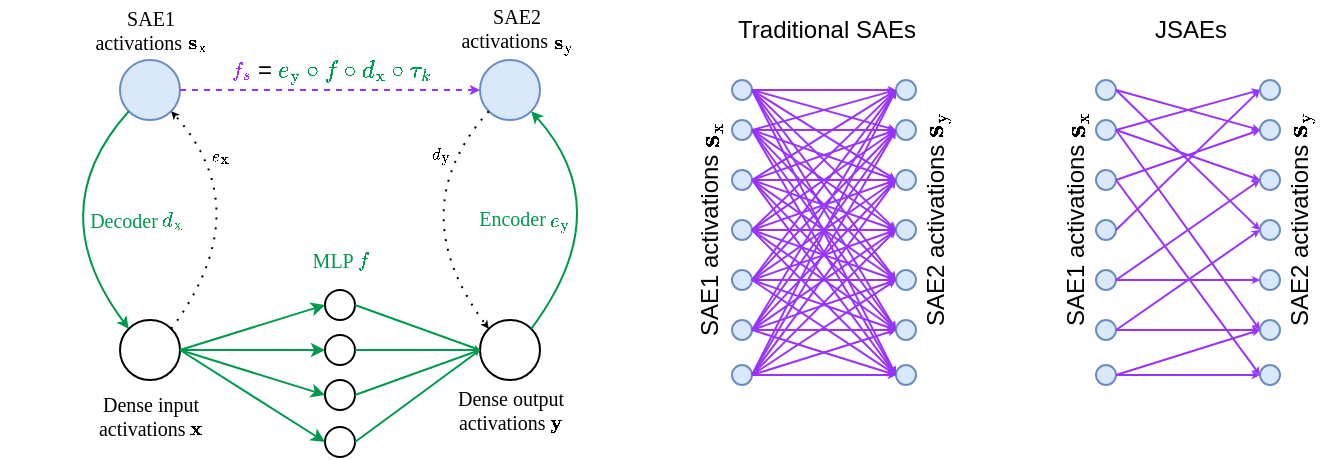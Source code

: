 <mxfile version="26.0.4">
  <diagram id="vV0eeO3IZSPcG0GL2mWM" name="Page-1">
    <mxGraphModel dx="797" dy="504" grid="1" gridSize="10" guides="1" tooltips="1" connect="1" arrows="1" fold="1" page="1" pageScale="1" pageWidth="675" pageHeight="250" math="1" shadow="0">
      <root>
        <mxCell id="0" />
        <mxCell id="1" parent="0" />
        <mxCell id="EXQAJ6jA9hOVuyaYQ5VJ-1" value="" style="ellipse;whiteSpace=wrap;html=1;aspect=fixed;perimeterSpacing=0;rotation=0;fontSize=10;labelPosition=center;verticalLabelPosition=top;align=center;verticalAlign=bottom;fontFamily=Times New Roman;fillColor=#dae8fc;strokeColor=#6c8ebf;" parent="1" vertex="1">
          <mxGeometry x="63" y="41" width="30" height="30" as="geometry" />
        </mxCell>
        <mxCell id="EXQAJ6jA9hOVuyaYQ5VJ-2" value="" style="ellipse;whiteSpace=wrap;html=1;aspect=fixed;rotation=0;labelPosition=left;verticalLabelPosition=middle;align=right;verticalAlign=top;fontSize=10;fontFamily=Times New Roman;fontColor=#000000;" parent="1" vertex="1">
          <mxGeometry x="63" y="171" width="30" height="30" as="geometry" />
        </mxCell>
        <mxCell id="EXQAJ6jA9hOVuyaYQ5VJ-8" value="" style="edgeStyle=none;orthogonalLoop=1;jettySize=auto;html=1;rounded=0;exitX=1;exitY=0;exitDx=0;exitDy=0;entryX=1;entryY=1;entryDx=0;entryDy=0;curved=1;endArrow=classic;endFill=1;startArrow=none;startFill=0;endSize=1;fontFamily=Times New Roman;dashed=1;dashPattern=1 4;fontSize=10;" parent="1" source="EXQAJ6jA9hOVuyaYQ5VJ-2" target="EXQAJ6jA9hOVuyaYQ5VJ-1" edge="1">
          <mxGeometry width="100" relative="1" as="geometry">
            <mxPoint x="235" y="64" as="sourcePoint" />
            <mxPoint x="335" y="64" as="targetPoint" />
            <Array as="points">
              <mxPoint x="133" y="116" />
            </Array>
          </mxGeometry>
        </mxCell>
        <mxCell id="EXQAJ6jA9hOVuyaYQ5VJ-9" value="" style="edgeStyle=none;orthogonalLoop=1;jettySize=auto;html=1;rounded=0;exitX=0;exitY=1;exitDx=0;exitDy=0;curved=1;endArrow=classic;endFill=1;startArrow=none;startFill=0;endSize=3;entryX=0;entryY=0;entryDx=0;entryDy=0;labelPosition=center;verticalLabelPosition=middle;align=center;verticalAlign=middle;fontFamily=Times New Roman;fontColor=#00994D;strokeColor=#00994D;fontSize=10;" parent="1" source="EXQAJ6jA9hOVuyaYQ5VJ-1" target="EXQAJ6jA9hOVuyaYQ5VJ-2" edge="1">
          <mxGeometry width="100" relative="1" as="geometry">
            <mxPoint x="235" y="118.5" as="sourcePoint" />
            <mxPoint x="235" y="72.5" as="targetPoint" />
            <Array as="points">
              <mxPoint x="23" y="116" />
            </Array>
          </mxGeometry>
        </mxCell>
        <mxCell id="EXQAJ6jA9hOVuyaYQ5VJ-13" value="" style="ellipse;whiteSpace=wrap;html=1;rotation=0;fontSize=10;labelPosition=center;verticalLabelPosition=top;align=center;verticalAlign=bottom;fontFamily=Times New Roman;" parent="1" vertex="1">
          <mxGeometry x="165.5" y="156" width="15" height="15" as="geometry" />
        </mxCell>
        <mxCell id="EXQAJ6jA9hOVuyaYQ5VJ-14" value="" style="ellipse;whiteSpace=wrap;html=1;rotation=0;fontFamily=Times New Roman;fontSize=10;" parent="1" vertex="1">
          <mxGeometry x="165.5" y="178.5" width="15" height="15" as="geometry" />
        </mxCell>
        <mxCell id="EXQAJ6jA9hOVuyaYQ5VJ-15" value="" style="ellipse;whiteSpace=wrap;html=1;rotation=0;fontFamily=Times New Roman;fontSize=10;" parent="1" vertex="1">
          <mxGeometry x="165.5" y="201" width="15" height="15" as="geometry" />
        </mxCell>
        <mxCell id="EXQAJ6jA9hOVuyaYQ5VJ-16" value="" style="ellipse;whiteSpace=wrap;html=1;rotation=0;fontFamily=Times New Roman;fontSize=10;" parent="1" vertex="1">
          <mxGeometry x="165.5" y="224.5" width="15" height="15" as="geometry" />
        </mxCell>
        <mxCell id="EXQAJ6jA9hOVuyaYQ5VJ-18" value="" style="endArrow=classic;html=1;rounded=0;entryX=0;entryY=0.5;entryDx=0;entryDy=0;exitX=1;exitY=0.5;exitDx=0;exitDy=0;startSize=5;endSize=4;fontFamily=Times New Roman;fontColor=#00994D;strokeColor=#00994D;fontSize=10;" parent="1" source="EXQAJ6jA9hOVuyaYQ5VJ-2" target="EXQAJ6jA9hOVuyaYQ5VJ-13" edge="1">
          <mxGeometry width="50" height="50" relative="1" as="geometry">
            <mxPoint x="215" y="114" as="sourcePoint" />
            <mxPoint x="265" y="64" as="targetPoint" />
          </mxGeometry>
        </mxCell>
        <mxCell id="EXQAJ6jA9hOVuyaYQ5VJ-19" value="" style="endArrow=classic;html=1;rounded=0;entryX=0;entryY=0.5;entryDx=0;entryDy=0;exitX=1;exitY=0.5;exitDx=0;exitDy=0;startSize=5;endSize=4;fontFamily=Times New Roman;fontColor=#00994D;strokeColor=#00994D;fontSize=10;" parent="1" source="EXQAJ6jA9hOVuyaYQ5VJ-2" target="EXQAJ6jA9hOVuyaYQ5VJ-14" edge="1">
          <mxGeometry width="50" height="50" relative="1" as="geometry">
            <mxPoint x="215" y="114" as="sourcePoint" />
            <mxPoint x="265" y="64" as="targetPoint" />
          </mxGeometry>
        </mxCell>
        <mxCell id="EXQAJ6jA9hOVuyaYQ5VJ-20" value="" style="endArrow=classic;html=1;rounded=0;exitX=1;exitY=0.5;exitDx=0;exitDy=0;startSize=5;endSize=4;fontFamily=Times New Roman;fontColor=#00994D;strokeColor=#00994D;fontSize=10;entryX=0;entryY=0.5;entryDx=0;entryDy=0;" parent="1" source="EXQAJ6jA9hOVuyaYQ5VJ-2" target="EXQAJ6jA9hOVuyaYQ5VJ-15" edge="1">
          <mxGeometry width="50" height="50" relative="1" as="geometry">
            <mxPoint x="255" y="99" as="sourcePoint" />
            <mxPoint x="285" y="104" as="targetPoint" />
          </mxGeometry>
        </mxCell>
        <mxCell id="EXQAJ6jA9hOVuyaYQ5VJ-21" value="" style="endArrow=classic;html=1;rounded=0;exitX=1;exitY=0.5;exitDx=0;exitDy=0;startSize=5;endSize=4;entryX=0;entryY=0.5;entryDx=0;entryDy=0;fontFamily=Times New Roman;fontColor=#00994D;strokeColor=#00994D;fontSize=10;" parent="1" source="EXQAJ6jA9hOVuyaYQ5VJ-2" target="EXQAJ6jA9hOVuyaYQ5VJ-16" edge="1">
          <mxGeometry width="50" height="50" relative="1" as="geometry">
            <mxPoint x="255" y="99" as="sourcePoint" />
            <mxPoint x="285" y="104" as="targetPoint" />
          </mxGeometry>
        </mxCell>
        <mxCell id="EXQAJ6jA9hOVuyaYQ5VJ-25" value="" style="ellipse;whiteSpace=wrap;html=1;aspect=fixed;perimeterSpacing=0;rotation=0;fontSize=10;labelPosition=center;verticalLabelPosition=top;align=center;verticalAlign=bottom;fontFamily=Times New Roman;fillColor=#dae8fc;strokeColor=#6c8ebf;" parent="1" vertex="1">
          <mxGeometry x="243" y="41" width="30" height="30" as="geometry" />
        </mxCell>
        <mxCell id="EXQAJ6jA9hOVuyaYQ5VJ-26" value="" style="ellipse;whiteSpace=wrap;html=1;aspect=fixed;rotation=0;labelPosition=right;verticalLabelPosition=middle;align=left;verticalAlign=top;fontSize=10;fontFamily=Times New Roman;fontColor=#000000;" parent="1" vertex="1">
          <mxGeometry x="243" y="171" width="30" height="30" as="geometry" />
        </mxCell>
        <mxCell id="EXQAJ6jA9hOVuyaYQ5VJ-27" value="" style="edgeStyle=none;orthogonalLoop=1;jettySize=auto;html=1;rounded=0;exitX=1;exitY=0;exitDx=0;exitDy=0;entryX=1;entryY=1;entryDx=0;entryDy=0;curved=1;endArrow=classic;endFill=1;startArrow=none;startFill=0;endSize=3;fontFamily=Times New Roman;fontColor=#00994D;strokeColor=#00994D;fontSize=10;" parent="1" source="EXQAJ6jA9hOVuyaYQ5VJ-26" target="EXQAJ6jA9hOVuyaYQ5VJ-25" edge="1">
          <mxGeometry width="100" relative="1" as="geometry">
            <mxPoint x="310" y="64" as="sourcePoint" />
            <mxPoint x="410" y="64" as="targetPoint" />
            <Array as="points">
              <mxPoint x="313" y="116" />
            </Array>
          </mxGeometry>
        </mxCell>
        <mxCell id="EXQAJ6jA9hOVuyaYQ5VJ-28" value="" style="edgeStyle=none;orthogonalLoop=1;jettySize=auto;html=1;rounded=0;exitX=0;exitY=1;exitDx=0;exitDy=0;curved=1;endArrow=classic;endFill=1;startArrow=none;startFill=0;endSize=1;entryX=0;entryY=0;entryDx=0;entryDy=0;fontFamily=Times New Roman;dashed=1;dashPattern=1 4;fontSize=10;" parent="1" source="EXQAJ6jA9hOVuyaYQ5VJ-25" target="EXQAJ6jA9hOVuyaYQ5VJ-26" edge="1">
          <mxGeometry width="100" relative="1" as="geometry">
            <mxPoint x="315" y="94" as="sourcePoint" />
            <mxPoint x="315" y="48" as="targetPoint" />
            <Array as="points">
              <mxPoint x="203" y="116" />
            </Array>
          </mxGeometry>
        </mxCell>
        <mxCell id="EXQAJ6jA9hOVuyaYQ5VJ-33" value="" style="endArrow=classic;html=1;rounded=0;entryX=0;entryY=0.5;entryDx=0;entryDy=0;exitX=1;exitY=0.5;exitDx=0;exitDy=0;startSize=5;endSize=0;fontFamily=Times New Roman;fontColor=#00994D;strokeColor=#00994D;fontSize=10;" parent="1" source="EXQAJ6jA9hOVuyaYQ5VJ-16" target="EXQAJ6jA9hOVuyaYQ5VJ-26" edge="1">
          <mxGeometry width="50" height="50" relative="1" as="geometry">
            <mxPoint x="260" y="104" as="sourcePoint" />
            <mxPoint x="290" y="89" as="targetPoint" />
          </mxGeometry>
        </mxCell>
        <mxCell id="EXQAJ6jA9hOVuyaYQ5VJ-34" value="" style="endArrow=classic;html=1;rounded=0;entryX=0;entryY=0.5;entryDx=0;entryDy=0;exitX=1;exitY=0.5;exitDx=0;exitDy=0;startSize=5;endSize=0;fontFamily=Times New Roman;fontColor=#00994D;strokeColor=#00994D;fontSize=10;" parent="1" source="EXQAJ6jA9hOVuyaYQ5VJ-15" target="EXQAJ6jA9hOVuyaYQ5VJ-26" edge="1">
          <mxGeometry width="50" height="50" relative="1" as="geometry">
            <mxPoint x="260" y="104" as="sourcePoint" />
            <mxPoint x="290" y="89" as="targetPoint" />
          </mxGeometry>
        </mxCell>
        <mxCell id="EXQAJ6jA9hOVuyaYQ5VJ-35" value="" style="endArrow=classic;html=1;rounded=0;entryX=0;entryY=0.5;entryDx=0;entryDy=0;exitX=1;exitY=0.5;exitDx=0;exitDy=0;startSize=5;endSize=0;fontFamily=Times New Roman;fontColor=#00994D;strokeColor=#00994D;fontSize=10;" parent="1" source="EXQAJ6jA9hOVuyaYQ5VJ-14" target="EXQAJ6jA9hOVuyaYQ5VJ-26" edge="1">
          <mxGeometry width="50" height="50" relative="1" as="geometry">
            <mxPoint x="260" y="104" as="sourcePoint" />
            <mxPoint x="290" y="89" as="targetPoint" />
          </mxGeometry>
        </mxCell>
        <mxCell id="EXQAJ6jA9hOVuyaYQ5VJ-36" value="" style="endArrow=classic;html=1;rounded=0;entryX=0;entryY=0.5;entryDx=0;entryDy=0;exitX=1;exitY=0.5;exitDx=0;exitDy=0;startSize=5;endSize=0;fontFamily=Times New Roman;fontColor=#00994D;strokeColor=#00994D;fontSize=10;" parent="1" source="EXQAJ6jA9hOVuyaYQ5VJ-13" target="EXQAJ6jA9hOVuyaYQ5VJ-26" edge="1">
          <mxGeometry width="50" height="50" relative="1" as="geometry">
            <mxPoint x="260" y="104" as="sourcePoint" />
            <mxPoint x="290" y="89" as="targetPoint" />
          </mxGeometry>
        </mxCell>
        <mxCell id="EXQAJ6jA9hOVuyaYQ5VJ-41" value="" style="endArrow=classic;html=1;rounded=0;entryX=0;entryY=0.5;entryDx=0;entryDy=0;exitX=1;exitY=0.5;exitDx=0;exitDy=0;endSize=2;dashed=1;strokeWidth=1;fontColor=#9933FF;strokeColor=#9933FF;fontFamily=Times New Roman;fontSize=10;" parent="1" source="EXQAJ6jA9hOVuyaYQ5VJ-1" target="EXQAJ6jA9hOVuyaYQ5VJ-25" edge="1">
          <mxGeometry width="50" height="50" relative="1" as="geometry">
            <mxPoint x="305" y="124" as="sourcePoint" />
            <mxPoint x="355" y="74" as="targetPoint" />
          </mxGeometry>
        </mxCell>
        <mxCell id="EXQAJ6jA9hOVuyaYQ5VJ-44" value="`f_s`" style="text;html=1;align=center;verticalAlign=middle;resizable=0;points=[];autosize=1;strokeColor=none;fillColor=none;fontFamily=Times New Roman;fontSize=10;fontColor=#9933FF;" parent="1" vertex="1">
          <mxGeometry x="103" y="31" width="40" height="30" as="geometry" />
        </mxCell>
        <mxCell id="EXQAJ6jA9hOVuyaYQ5VJ-52" value="MLP `f`" style="text;html=1;align=center;verticalAlign=middle;resizable=0;points=[];autosize=1;strokeColor=none;fillColor=none;fontSize=10;fontColor=#00994D;fontFamily=Times New Roman;" parent="1" vertex="1">
          <mxGeometry x="143" y="126" width="60" height="30" as="geometry" />
        </mxCell>
        <mxCell id="EXQAJ6jA9hOVuyaYQ5VJ-53" value="&lt;font&gt;SAE1&lt;/font&gt;&lt;div&gt;&lt;span style=&quot;background-color: transparent; color: light-dark(rgb(0, 0, 0), rgb(255, 255, 255));&quot;&gt;activations&amp;nbsp;&lt;/span&gt;&lt;span style=&quot;background-color: transparent; color: light-dark(rgb(0, 0, 0), rgb(255, 255, 255));&quot;&gt;`\mathbf{s}_\text{x}`&lt;/span&gt;&lt;/div&gt;" style="text;html=1;align=center;verticalAlign=middle;resizable=0;points=[];autosize=1;strokeColor=none;fillColor=none;fontSize=10;fontFamily=Times New Roman;spacing=0;horizontal=1;" parent="1" vertex="1">
          <mxGeometry x="3" y="11" width="150" height="30" as="geometry" />
        </mxCell>
        <mxCell id="EXQAJ6jA9hOVuyaYQ5VJ-54" value="&lt;font&gt;SAE2&lt;/font&gt;&lt;div&gt;&lt;span style=&quot;background-color: transparent; color: light-dark(rgb(0, 0, 0), rgb(255, 255, 255));&quot;&gt;activations&amp;nbsp;&lt;/span&gt;&lt;span style=&quot;background-color: transparent; color: light-dark(rgb(0, 0, 0), rgb(255, 255, 255));&quot;&gt;`\mathbf{s}_text{y}`&lt;/span&gt;&lt;/div&gt;" style="text;html=1;align=center;verticalAlign=middle;resizable=0;points=[];autosize=1;strokeColor=none;fillColor=none;fontSize=10;fontFamily=Times New Roman;spacing=0;" parent="1" vertex="1">
          <mxGeometry x="186" y="11" width="150" height="30" as="geometry" />
        </mxCell>
        <mxCell id="EXQAJ6jA9hOVuyaYQ5VJ-55" value="&lt;font&gt;Dense input&lt;/font&gt;&lt;div&gt;&lt;span style=&quot;background-color: transparent; color: light-dark(rgb(0, 0, 0), rgb(255, 255, 255));&quot;&gt;activations&amp;nbsp;&lt;/span&gt;&lt;span style=&quot;background-color: transparent; color: light-dark(rgb(0, 0, 0), rgb(255, 255, 255));&quot;&gt;`\mathbf{x}`&lt;/span&gt;&lt;/div&gt;" style="text;html=1;align=center;verticalAlign=middle;resizable=0;points=[];autosize=1;strokeColor=none;fillColor=none;fontSize=10;fontFamily=Times New Roman;rotation=0;spacing=0;spacingLeft=-1;" parent="1" vertex="1">
          <mxGeometry x="23" y="203.5" width="110" height="30" as="geometry" />
        </mxCell>
        <mxCell id="EXQAJ6jA9hOVuyaYQ5VJ-56" value="&lt;font&gt;Dense output&lt;/font&gt;&lt;div&gt;&lt;span style=&quot;background-color: transparent; color: light-dark(rgb(0, 0, 0), rgb(255, 255, 255));&quot;&gt;activations&amp;nbsp;&lt;/span&gt;&lt;span style=&quot;background-color: transparent; color: light-dark(rgb(0, 0, 0), rgb(255, 255, 255));&quot;&gt;`\mathbf{y}`&lt;/span&gt;&lt;/div&gt;" style="text;html=1;align=center;verticalAlign=middle;resizable=0;points=[];autosize=1;strokeColor=none;fillColor=none;fontSize=10;fontFamily=Times New Roman;spacing=0;" parent="1" vertex="1">
          <mxGeometry x="198" y="201" width="120" height="30" as="geometry" />
        </mxCell>
        <mxCell id="EXQAJ6jA9hOVuyaYQ5VJ-57" value="&lt;font&gt;Decoder `d_\text{x}`&lt;/font&gt;" style="text;html=1;align=center;verticalAlign=middle;resizable=0;points=[];autosize=1;strokeColor=none;fillColor=none;fontColor=#00994D;fontFamily=Times New Roman;fontSize=10;rotation=0;" parent="1" vertex="1">
          <mxGeometry x="16" y="106" width="110" height="30" as="geometry" />
        </mxCell>
        <mxCell id="EXQAJ6jA9hOVuyaYQ5VJ-58" value="&lt;font&gt;Encoder `e_\text{y}`&lt;/font&gt;" style="text;html=1;align=center;verticalAlign=middle;resizable=0;points=[];autosize=1;strokeColor=none;fillColor=none;fontColor=#00994D;fontFamily=Times New Roman;fontSize=10;rotation=0;" parent="1" vertex="1">
          <mxGeometry x="210" y="106" width="110" height="30" as="geometry" />
        </mxCell>
        <mxCell id="EXQAJ6jA9hOVuyaYQ5VJ-59" value="`e_\text{y}\circ f\circ d_\text{x}\circ\tau_k`" style="text;html=1;align=center;verticalAlign=middle;resizable=0;points=[];autosize=1;strokeColor=none;fillColor=none;fontColor=#00994D;fontSize=12;fontFamily=Times New Roman;rotation=0;" parent="1" vertex="1">
          <mxGeometry x="60" y="31" width="240" height="30" as="geometry" />
        </mxCell>
        <mxCell id="EXQAJ6jA9hOVuyaYQ5VJ-61" value="=" style="text;html=1;align=center;verticalAlign=middle;resizable=0;points=[];autosize=1;strokeColor=none;fillColor=none;fontSize=12;rotation=0;" parent="1" vertex="1">
          <mxGeometry x="120" y="31" width="30" height="30" as="geometry" />
        </mxCell>
        <mxCell id="EXQAJ6jA9hOVuyaYQ5VJ-69" value="" style="ellipse;whiteSpace=wrap;html=1;aspect=fixed;fillColor=#dae8fc;strokeColor=#6c8ebf;rotation=0;" parent="1" vertex="1">
          <mxGeometry x="369" y="51" width="10" height="10" as="geometry" />
        </mxCell>
        <mxCell id="EXQAJ6jA9hOVuyaYQ5VJ-70" value="" style="ellipse;whiteSpace=wrap;html=1;aspect=fixed;fillColor=#dae8fc;strokeColor=#6c8ebf;rotation=0;" parent="1" vertex="1">
          <mxGeometry x="369" y="71" width="10" height="10" as="geometry" />
        </mxCell>
        <mxCell id="EXQAJ6jA9hOVuyaYQ5VJ-71" value="" style="ellipse;whiteSpace=wrap;html=1;aspect=fixed;fillColor=#dae8fc;strokeColor=#6c8ebf;rotation=0;" parent="1" vertex="1">
          <mxGeometry x="369" y="96" width="10" height="10" as="geometry" />
        </mxCell>
        <mxCell id="EXQAJ6jA9hOVuyaYQ5VJ-72" value="" style="ellipse;whiteSpace=wrap;html=1;aspect=fixed;fillColor=#dae8fc;strokeColor=#6c8ebf;rotation=0;" parent="1" vertex="1">
          <mxGeometry x="369" y="121" width="10" height="10" as="geometry" />
        </mxCell>
        <mxCell id="EXQAJ6jA9hOVuyaYQ5VJ-74" value="" style="ellipse;whiteSpace=wrap;html=1;aspect=fixed;fillColor=#dae8fc;strokeColor=#6c8ebf;rotation=0;" parent="1" vertex="1">
          <mxGeometry x="369" y="146" width="10" height="10" as="geometry" />
        </mxCell>
        <mxCell id="EXQAJ6jA9hOVuyaYQ5VJ-76" value="" style="ellipse;whiteSpace=wrap;html=1;aspect=fixed;fillColor=#dae8fc;strokeColor=#6c8ebf;rotation=0;" parent="1" vertex="1">
          <mxGeometry x="369" y="171" width="10" height="10" as="geometry" />
        </mxCell>
        <mxCell id="EXQAJ6jA9hOVuyaYQ5VJ-77" value="" style="ellipse;whiteSpace=wrap;html=1;aspect=fixed;fillColor=#dae8fc;strokeColor=#6c8ebf;rotation=0;" parent="1" vertex="1">
          <mxGeometry x="369" y="193.5" width="10" height="10" as="geometry" />
        </mxCell>
        <mxCell id="EXQAJ6jA9hOVuyaYQ5VJ-79" value="`e_\text{x}`" style="text;html=1;align=center;verticalAlign=middle;resizable=0;points=[];autosize=1;strokeColor=none;fillColor=none;fontSize=7;" parent="1" vertex="1">
          <mxGeometry x="83" y="79" width="60" height="20" as="geometry" />
        </mxCell>
        <mxCell id="EXQAJ6jA9hOVuyaYQ5VJ-80" value="`d_\text{y}`" style="text;html=1;align=center;verticalAlign=middle;resizable=0;points=[];autosize=1;strokeColor=none;fillColor=none;fontSize=7;" parent="1" vertex="1">
          <mxGeometry x="193" y="79" width="60" height="20" as="geometry" />
        </mxCell>
        <mxCell id="EXQAJ6jA9hOVuyaYQ5VJ-82" value="" style="ellipse;whiteSpace=wrap;html=1;aspect=fixed;fillColor=#dae8fc;strokeColor=#6c8ebf;rotation=0;" parent="1" vertex="1">
          <mxGeometry x="451" y="51" width="10" height="10" as="geometry" />
        </mxCell>
        <mxCell id="EXQAJ6jA9hOVuyaYQ5VJ-83" value="" style="ellipse;whiteSpace=wrap;html=1;aspect=fixed;fillColor=#dae8fc;strokeColor=#6c8ebf;rotation=0;" parent="1" vertex="1">
          <mxGeometry x="451" y="71" width="10" height="10" as="geometry" />
        </mxCell>
        <mxCell id="EXQAJ6jA9hOVuyaYQ5VJ-84" value="" style="ellipse;whiteSpace=wrap;html=1;aspect=fixed;fillColor=#dae8fc;strokeColor=#6c8ebf;rotation=0;" parent="1" vertex="1">
          <mxGeometry x="451" y="96" width="10" height="10" as="geometry" />
        </mxCell>
        <mxCell id="EXQAJ6jA9hOVuyaYQ5VJ-85" value="" style="ellipse;whiteSpace=wrap;html=1;aspect=fixed;fillColor=#dae8fc;strokeColor=#6c8ebf;rotation=0;" parent="1" vertex="1">
          <mxGeometry x="451" y="121" width="10" height="10" as="geometry" />
        </mxCell>
        <mxCell id="EXQAJ6jA9hOVuyaYQ5VJ-86" value="" style="ellipse;whiteSpace=wrap;html=1;aspect=fixed;fillColor=#dae8fc;strokeColor=#6c8ebf;rotation=0;" parent="1" vertex="1">
          <mxGeometry x="451" y="146" width="10" height="10" as="geometry" />
        </mxCell>
        <mxCell id="EXQAJ6jA9hOVuyaYQ5VJ-87" value="" style="ellipse;whiteSpace=wrap;html=1;aspect=fixed;fillColor=#dae8fc;strokeColor=#6c8ebf;rotation=0;" parent="1" vertex="1">
          <mxGeometry x="451" y="171" width="10" height="10" as="geometry" />
        </mxCell>
        <mxCell id="EXQAJ6jA9hOVuyaYQ5VJ-88" value="" style="ellipse;whiteSpace=wrap;html=1;aspect=fixed;fillColor=#dae8fc;strokeColor=#6c8ebf;rotation=0;" parent="1" vertex="1">
          <mxGeometry x="451" y="193.5" width="10" height="10" as="geometry" />
        </mxCell>
        <mxCell id="EXQAJ6jA9hOVuyaYQ5VJ-89" value="" style="endArrow=classic;html=1;rounded=0;entryX=0;entryY=0.5;entryDx=0;entryDy=0;exitX=1;exitY=0.5;exitDx=0;exitDy=0;strokeColor=#9933FF;endSize=1;" parent="1" source="EXQAJ6jA9hOVuyaYQ5VJ-69" target="EXQAJ6jA9hOVuyaYQ5VJ-82" edge="1">
          <mxGeometry width="50" height="50" relative="1" as="geometry">
            <mxPoint x="381" y="54" as="sourcePoint" />
            <mxPoint x="361" y="66" as="targetPoint" />
          </mxGeometry>
        </mxCell>
        <mxCell id="EXQAJ6jA9hOVuyaYQ5VJ-90" value="" style="endArrow=classic;html=1;rounded=0;entryX=0;entryY=0.5;entryDx=0;entryDy=0;exitX=1;exitY=0.5;exitDx=0;exitDy=0;strokeColor=#9933FF;endSize=1;" parent="1" source="EXQAJ6jA9hOVuyaYQ5VJ-69" target="EXQAJ6jA9hOVuyaYQ5VJ-83" edge="1">
          <mxGeometry width="50" height="50" relative="1" as="geometry">
            <mxPoint x="381" y="54" as="sourcePoint" />
            <mxPoint x="361" y="66" as="targetPoint" />
          </mxGeometry>
        </mxCell>
        <mxCell id="EXQAJ6jA9hOVuyaYQ5VJ-91" value="" style="endArrow=classic;html=1;rounded=0;entryX=0;entryY=0.5;entryDx=0;entryDy=0;exitX=1;exitY=0.5;exitDx=0;exitDy=0;strokeColor=#9933FF;endSize=1;" parent="1" source="EXQAJ6jA9hOVuyaYQ5VJ-69" target="EXQAJ6jA9hOVuyaYQ5VJ-84" edge="1">
          <mxGeometry width="50" height="50" relative="1" as="geometry">
            <mxPoint x="381" y="54" as="sourcePoint" />
            <mxPoint x="361" y="66" as="targetPoint" />
          </mxGeometry>
        </mxCell>
        <mxCell id="EXQAJ6jA9hOVuyaYQ5VJ-92" value="" style="endArrow=classic;html=1;rounded=0;entryX=0;entryY=0.5;entryDx=0;entryDy=0;exitX=1;exitY=0.5;exitDx=0;exitDy=0;strokeColor=#9933FF;endSize=1;" parent="1" source="EXQAJ6jA9hOVuyaYQ5VJ-69" target="EXQAJ6jA9hOVuyaYQ5VJ-85" edge="1">
          <mxGeometry width="50" height="50" relative="1" as="geometry">
            <mxPoint x="381" y="54" as="sourcePoint" />
            <mxPoint x="361" y="66" as="targetPoint" />
          </mxGeometry>
        </mxCell>
        <mxCell id="EXQAJ6jA9hOVuyaYQ5VJ-93" value="" style="endArrow=classic;html=1;rounded=0;entryX=0;entryY=0.5;entryDx=0;entryDy=0;exitX=1;exitY=0.5;exitDx=0;exitDy=0;strokeColor=#9933FF;endSize=1;" parent="1" source="EXQAJ6jA9hOVuyaYQ5VJ-69" target="EXQAJ6jA9hOVuyaYQ5VJ-86" edge="1">
          <mxGeometry width="50" height="50" relative="1" as="geometry">
            <mxPoint x="381" y="54" as="sourcePoint" />
            <mxPoint x="361" y="66" as="targetPoint" />
          </mxGeometry>
        </mxCell>
        <mxCell id="EXQAJ6jA9hOVuyaYQ5VJ-94" value="" style="endArrow=classic;html=1;rounded=0;entryX=0;entryY=0.5;entryDx=0;entryDy=0;exitX=1;exitY=0.5;exitDx=0;exitDy=0;strokeColor=#9933FF;endSize=1;" parent="1" source="EXQAJ6jA9hOVuyaYQ5VJ-69" target="EXQAJ6jA9hOVuyaYQ5VJ-87" edge="1">
          <mxGeometry width="50" height="50" relative="1" as="geometry">
            <mxPoint x="381" y="54" as="sourcePoint" />
            <mxPoint x="361" y="66" as="targetPoint" />
          </mxGeometry>
        </mxCell>
        <mxCell id="EXQAJ6jA9hOVuyaYQ5VJ-95" value="" style="endArrow=classic;html=1;rounded=0;entryX=0;entryY=0.5;entryDx=0;entryDy=0;exitX=1;exitY=0.5;exitDx=0;exitDy=0;strokeColor=#9933FF;endSize=1;" parent="1" source="EXQAJ6jA9hOVuyaYQ5VJ-69" target="EXQAJ6jA9hOVuyaYQ5VJ-88" edge="1">
          <mxGeometry width="50" height="50" relative="1" as="geometry">
            <mxPoint x="381" y="54" as="sourcePoint" />
            <mxPoint x="361" y="66" as="targetPoint" />
          </mxGeometry>
        </mxCell>
        <mxCell id="EXQAJ6jA9hOVuyaYQ5VJ-97" value="" style="endArrow=classic;html=1;rounded=0;entryX=0;entryY=0.5;entryDx=0;entryDy=0;exitX=1;exitY=0.5;exitDx=0;exitDy=0;strokeColor=#9933FF;endSize=1;" parent="1" source="EXQAJ6jA9hOVuyaYQ5VJ-70" target="EXQAJ6jA9hOVuyaYQ5VJ-88" edge="1">
          <mxGeometry width="50" height="50" relative="1" as="geometry">
            <mxPoint x="381" y="54" as="sourcePoint" />
            <mxPoint x="361" y="66" as="targetPoint" />
          </mxGeometry>
        </mxCell>
        <mxCell id="EXQAJ6jA9hOVuyaYQ5VJ-98" value="" style="endArrow=classic;html=1;rounded=0;entryX=0;entryY=0.5;entryDx=0;entryDy=0;exitX=1;exitY=0.5;exitDx=0;exitDy=0;strokeColor=#9933FF;endSize=1;" parent="1" source="EXQAJ6jA9hOVuyaYQ5VJ-71" target="EXQAJ6jA9hOVuyaYQ5VJ-88" edge="1">
          <mxGeometry width="50" height="50" relative="1" as="geometry">
            <mxPoint x="381" y="54" as="sourcePoint" />
            <mxPoint x="361" y="66" as="targetPoint" />
          </mxGeometry>
        </mxCell>
        <mxCell id="EXQAJ6jA9hOVuyaYQ5VJ-99" value="" style="endArrow=classic;html=1;rounded=0;entryX=0;entryY=0.5;entryDx=0;entryDy=0;exitX=1;exitY=0.5;exitDx=0;exitDy=0;strokeColor=#9933FF;endSize=1;" parent="1" source="EXQAJ6jA9hOVuyaYQ5VJ-72" target="EXQAJ6jA9hOVuyaYQ5VJ-88" edge="1">
          <mxGeometry width="50" height="50" relative="1" as="geometry">
            <mxPoint x="381" y="54" as="sourcePoint" />
            <mxPoint x="361" y="66" as="targetPoint" />
          </mxGeometry>
        </mxCell>
        <mxCell id="EXQAJ6jA9hOVuyaYQ5VJ-100" value="" style="endArrow=classic;html=1;rounded=0;entryX=0;entryY=0.5;entryDx=0;entryDy=0;exitX=1;exitY=0.5;exitDx=0;exitDy=0;strokeColor=#9933FF;endSize=1;" parent="1" source="EXQAJ6jA9hOVuyaYQ5VJ-74" target="EXQAJ6jA9hOVuyaYQ5VJ-88" edge="1">
          <mxGeometry width="50" height="50" relative="1" as="geometry">
            <mxPoint x="381" y="54" as="sourcePoint" />
            <mxPoint x="361" y="66" as="targetPoint" />
          </mxGeometry>
        </mxCell>
        <mxCell id="EXQAJ6jA9hOVuyaYQ5VJ-101" value="" style="endArrow=classic;html=1;rounded=0;entryX=0;entryY=0.5;entryDx=0;entryDy=0;exitX=1;exitY=0.5;exitDx=0;exitDy=0;strokeColor=#9933FF;endSize=1;" parent="1" source="EXQAJ6jA9hOVuyaYQ5VJ-76" target="EXQAJ6jA9hOVuyaYQ5VJ-88" edge="1">
          <mxGeometry width="50" height="50" relative="1" as="geometry">
            <mxPoint x="381" y="54" as="sourcePoint" />
            <mxPoint x="361" y="66" as="targetPoint" />
          </mxGeometry>
        </mxCell>
        <mxCell id="EXQAJ6jA9hOVuyaYQ5VJ-102" value="" style="endArrow=classic;html=1;rounded=0;entryX=0;entryY=0.5;entryDx=0;entryDy=0;exitX=1;exitY=0.5;exitDx=0;exitDy=0;strokeColor=#9933FF;endSize=1;" parent="1" source="EXQAJ6jA9hOVuyaYQ5VJ-77" target="EXQAJ6jA9hOVuyaYQ5VJ-88" edge="1">
          <mxGeometry width="50" height="50" relative="1" as="geometry">
            <mxPoint x="381" y="54" as="sourcePoint" />
            <mxPoint x="361" y="66" as="targetPoint" />
          </mxGeometry>
        </mxCell>
        <mxCell id="EXQAJ6jA9hOVuyaYQ5VJ-106" value="" style="endArrow=classic;html=1;rounded=0;entryX=0;entryY=0.5;entryDx=0;entryDy=0;exitX=1;exitY=0.5;exitDx=0;exitDy=0;strokeColor=#9933FF;endSize=1;" parent="1" source="EXQAJ6jA9hOVuyaYQ5VJ-70" target="EXQAJ6jA9hOVuyaYQ5VJ-87" edge="1">
          <mxGeometry width="50" height="50" relative="1" as="geometry">
            <mxPoint x="381" y="54" as="sourcePoint" />
            <mxPoint x="361" y="66" as="targetPoint" />
          </mxGeometry>
        </mxCell>
        <mxCell id="EXQAJ6jA9hOVuyaYQ5VJ-107" value="" style="endArrow=classic;html=1;rounded=0;entryX=0;entryY=0.5;entryDx=0;entryDy=0;exitX=1;exitY=0.5;exitDx=0;exitDy=0;strokeColor=#9933FF;endSize=1;" parent="1" source="EXQAJ6jA9hOVuyaYQ5VJ-71" target="EXQAJ6jA9hOVuyaYQ5VJ-87" edge="1">
          <mxGeometry width="50" height="50" relative="1" as="geometry">
            <mxPoint x="381" y="54" as="sourcePoint" />
            <mxPoint x="361" y="66" as="targetPoint" />
          </mxGeometry>
        </mxCell>
        <mxCell id="EXQAJ6jA9hOVuyaYQ5VJ-108" value="" style="endArrow=classic;html=1;rounded=0;entryX=0;entryY=0.5;entryDx=0;entryDy=0;exitX=1;exitY=0.5;exitDx=0;exitDy=0;strokeColor=#9933FF;endSize=1;" parent="1" source="EXQAJ6jA9hOVuyaYQ5VJ-72" target="EXQAJ6jA9hOVuyaYQ5VJ-87" edge="1">
          <mxGeometry width="50" height="50" relative="1" as="geometry">
            <mxPoint x="381" y="54" as="sourcePoint" />
            <mxPoint x="361" y="66" as="targetPoint" />
          </mxGeometry>
        </mxCell>
        <mxCell id="EXQAJ6jA9hOVuyaYQ5VJ-109" value="" style="endArrow=classic;html=1;rounded=0;entryX=0;entryY=0.5;entryDx=0;entryDy=0;exitX=1;exitY=0.5;exitDx=0;exitDy=0;strokeColor=#9933FF;endSize=1;" parent="1" source="EXQAJ6jA9hOVuyaYQ5VJ-74" target="EXQAJ6jA9hOVuyaYQ5VJ-87" edge="1">
          <mxGeometry width="50" height="50" relative="1" as="geometry">
            <mxPoint x="381" y="54" as="sourcePoint" />
            <mxPoint x="361" y="66" as="targetPoint" />
          </mxGeometry>
        </mxCell>
        <mxCell id="EXQAJ6jA9hOVuyaYQ5VJ-110" value="" style="endArrow=classic;html=1;rounded=0;entryX=0;entryY=0.5;entryDx=0;entryDy=0;exitX=1;exitY=0.5;exitDx=0;exitDy=0;strokeColor=#9933FF;endSize=1;" parent="1" source="EXQAJ6jA9hOVuyaYQ5VJ-76" target="EXQAJ6jA9hOVuyaYQ5VJ-87" edge="1">
          <mxGeometry width="50" height="50" relative="1" as="geometry">
            <mxPoint x="381" y="54" as="sourcePoint" />
            <mxPoint x="361" y="66" as="targetPoint" />
          </mxGeometry>
        </mxCell>
        <mxCell id="EXQAJ6jA9hOVuyaYQ5VJ-111" value="" style="endArrow=classic;html=1;rounded=0;entryX=0;entryY=0.5;entryDx=0;entryDy=0;exitX=1;exitY=0.5;exitDx=0;exitDy=0;strokeColor=#9933FF;endSize=1;" parent="1" source="EXQAJ6jA9hOVuyaYQ5VJ-77" target="EXQAJ6jA9hOVuyaYQ5VJ-87" edge="1">
          <mxGeometry width="50" height="50" relative="1" as="geometry">
            <mxPoint x="381" y="54" as="sourcePoint" />
            <mxPoint x="361" y="66" as="targetPoint" />
          </mxGeometry>
        </mxCell>
        <mxCell id="EXQAJ6jA9hOVuyaYQ5VJ-113" value="" style="endArrow=classic;html=1;rounded=0;entryX=0;entryY=0.5;entryDx=0;entryDy=0;exitX=1;exitY=0.5;exitDx=0;exitDy=0;strokeColor=#9933FF;endSize=1;" parent="1" source="EXQAJ6jA9hOVuyaYQ5VJ-70" target="EXQAJ6jA9hOVuyaYQ5VJ-86" edge="1">
          <mxGeometry width="50" height="50" relative="1" as="geometry">
            <mxPoint x="381" y="54" as="sourcePoint" />
            <mxPoint x="361" y="66" as="targetPoint" />
          </mxGeometry>
        </mxCell>
        <mxCell id="EXQAJ6jA9hOVuyaYQ5VJ-114" value="" style="endArrow=classic;html=1;rounded=0;entryX=0;entryY=0.5;entryDx=0;entryDy=0;exitX=1;exitY=0.5;exitDx=0;exitDy=0;strokeColor=#9933FF;endSize=1;" parent="1" source="EXQAJ6jA9hOVuyaYQ5VJ-71" target="EXQAJ6jA9hOVuyaYQ5VJ-86" edge="1">
          <mxGeometry width="50" height="50" relative="1" as="geometry">
            <mxPoint x="381" y="54" as="sourcePoint" />
            <mxPoint x="361" y="66" as="targetPoint" />
          </mxGeometry>
        </mxCell>
        <mxCell id="EXQAJ6jA9hOVuyaYQ5VJ-115" value="" style="endArrow=classic;html=1;rounded=0;entryX=0;entryY=0.5;entryDx=0;entryDy=0;exitX=1;exitY=0.5;exitDx=0;exitDy=0;strokeColor=#9933FF;endSize=1;" parent="1" source="EXQAJ6jA9hOVuyaYQ5VJ-72" target="EXQAJ6jA9hOVuyaYQ5VJ-86" edge="1">
          <mxGeometry width="50" height="50" relative="1" as="geometry">
            <mxPoint x="381" y="54" as="sourcePoint" />
            <mxPoint x="361" y="66" as="targetPoint" />
          </mxGeometry>
        </mxCell>
        <mxCell id="EXQAJ6jA9hOVuyaYQ5VJ-116" value="" style="endArrow=classic;html=1;rounded=0;entryX=0;entryY=0.5;entryDx=0;entryDy=0;exitX=1;exitY=0.5;exitDx=0;exitDy=0;strokeColor=#9933FF;endSize=1;" parent="1" source="EXQAJ6jA9hOVuyaYQ5VJ-74" target="EXQAJ6jA9hOVuyaYQ5VJ-86" edge="1">
          <mxGeometry width="50" height="50" relative="1" as="geometry">
            <mxPoint x="381" y="54" as="sourcePoint" />
            <mxPoint x="361" y="66" as="targetPoint" />
          </mxGeometry>
        </mxCell>
        <mxCell id="EXQAJ6jA9hOVuyaYQ5VJ-117" value="" style="endArrow=classic;html=1;rounded=0;entryX=0;entryY=0.5;entryDx=0;entryDy=0;exitX=1;exitY=0.5;exitDx=0;exitDy=0;strokeColor=#9933FF;endSize=1;" parent="1" source="EXQAJ6jA9hOVuyaYQ5VJ-76" target="EXQAJ6jA9hOVuyaYQ5VJ-86" edge="1">
          <mxGeometry width="50" height="50" relative="1" as="geometry">
            <mxPoint x="381" y="54" as="sourcePoint" />
            <mxPoint x="361" y="66" as="targetPoint" />
          </mxGeometry>
        </mxCell>
        <mxCell id="EXQAJ6jA9hOVuyaYQ5VJ-118" value="" style="endArrow=classic;html=1;rounded=0;entryX=0;entryY=0.5;entryDx=0;entryDy=0;exitX=1;exitY=0.5;exitDx=0;exitDy=0;strokeColor=#9933FF;endSize=1;" parent="1" source="EXQAJ6jA9hOVuyaYQ5VJ-77" target="EXQAJ6jA9hOVuyaYQ5VJ-86" edge="1">
          <mxGeometry width="50" height="50" relative="1" as="geometry">
            <mxPoint x="381" y="54" as="sourcePoint" />
            <mxPoint x="361" y="66" as="targetPoint" />
          </mxGeometry>
        </mxCell>
        <mxCell id="EXQAJ6jA9hOVuyaYQ5VJ-119" value="" style="endArrow=classic;html=1;rounded=0;entryX=0;entryY=0.5;entryDx=0;entryDy=0;exitX=1;exitY=0.5;exitDx=0;exitDy=0;strokeColor=#9933FF;endSize=1;" parent="1" source="EXQAJ6jA9hOVuyaYQ5VJ-70" target="EXQAJ6jA9hOVuyaYQ5VJ-85" edge="1">
          <mxGeometry width="50" height="50" relative="1" as="geometry">
            <mxPoint x="381" y="54" as="sourcePoint" />
            <mxPoint x="361" y="66" as="targetPoint" />
          </mxGeometry>
        </mxCell>
        <mxCell id="EXQAJ6jA9hOVuyaYQ5VJ-120" value="" style="endArrow=classic;html=1;rounded=0;entryX=0;entryY=0.5;entryDx=0;entryDy=0;exitX=1;exitY=0.5;exitDx=0;exitDy=0;strokeColor=#9933FF;endSize=1;" parent="1" source="EXQAJ6jA9hOVuyaYQ5VJ-71" target="EXQAJ6jA9hOVuyaYQ5VJ-85" edge="1">
          <mxGeometry width="50" height="50" relative="1" as="geometry">
            <mxPoint x="381" y="54" as="sourcePoint" />
            <mxPoint x="361" y="66" as="targetPoint" />
          </mxGeometry>
        </mxCell>
        <mxCell id="EXQAJ6jA9hOVuyaYQ5VJ-121" value="" style="endArrow=classic;html=1;rounded=0;entryX=0;entryY=0.5;entryDx=0;entryDy=0;exitX=1;exitY=0.5;exitDx=0;exitDy=0;strokeColor=#9933FF;endSize=1;" parent="1" source="EXQAJ6jA9hOVuyaYQ5VJ-72" target="EXQAJ6jA9hOVuyaYQ5VJ-85" edge="1">
          <mxGeometry width="50" height="50" relative="1" as="geometry">
            <mxPoint x="381" y="54" as="sourcePoint" />
            <mxPoint x="361" y="66" as="targetPoint" />
          </mxGeometry>
        </mxCell>
        <mxCell id="EXQAJ6jA9hOVuyaYQ5VJ-122" value="" style="endArrow=classic;html=1;rounded=0;entryX=0;entryY=0.5;entryDx=0;entryDy=0;exitX=1;exitY=0.5;exitDx=0;exitDy=0;strokeColor=#9933FF;endSize=1;" parent="1" source="EXQAJ6jA9hOVuyaYQ5VJ-74" target="EXQAJ6jA9hOVuyaYQ5VJ-85" edge="1">
          <mxGeometry width="50" height="50" relative="1" as="geometry">
            <mxPoint x="381" y="54" as="sourcePoint" />
            <mxPoint x="361" y="66" as="targetPoint" />
          </mxGeometry>
        </mxCell>
        <mxCell id="EXQAJ6jA9hOVuyaYQ5VJ-123" value="" style="endArrow=classic;html=1;rounded=0;entryX=0;entryY=0.5;entryDx=0;entryDy=0;exitX=1;exitY=0.5;exitDx=0;exitDy=0;strokeColor=#9933FF;endSize=1;" parent="1" source="EXQAJ6jA9hOVuyaYQ5VJ-76" target="EXQAJ6jA9hOVuyaYQ5VJ-85" edge="1">
          <mxGeometry width="50" height="50" relative="1" as="geometry">
            <mxPoint x="381" y="54" as="sourcePoint" />
            <mxPoint x="361" y="66" as="targetPoint" />
          </mxGeometry>
        </mxCell>
        <mxCell id="EXQAJ6jA9hOVuyaYQ5VJ-124" value="" style="endArrow=classic;html=1;rounded=0;entryX=0;entryY=0.5;entryDx=0;entryDy=0;exitX=1;exitY=0.5;exitDx=0;exitDy=0;strokeColor=#9933FF;endSize=1;" parent="1" source="EXQAJ6jA9hOVuyaYQ5VJ-77" target="EXQAJ6jA9hOVuyaYQ5VJ-85" edge="1">
          <mxGeometry width="50" height="50" relative="1" as="geometry">
            <mxPoint x="381" y="54" as="sourcePoint" />
            <mxPoint x="361" y="66" as="targetPoint" />
          </mxGeometry>
        </mxCell>
        <mxCell id="EXQAJ6jA9hOVuyaYQ5VJ-125" value="" style="endArrow=classic;html=1;rounded=0;entryX=0;entryY=0.5;entryDx=0;entryDy=0;exitX=1;exitY=0.5;exitDx=0;exitDy=0;strokeColor=#9933FF;endSize=1;" parent="1" source="EXQAJ6jA9hOVuyaYQ5VJ-70" target="EXQAJ6jA9hOVuyaYQ5VJ-84" edge="1">
          <mxGeometry width="50" height="50" relative="1" as="geometry">
            <mxPoint x="381" y="54" as="sourcePoint" />
            <mxPoint x="361" y="66" as="targetPoint" />
          </mxGeometry>
        </mxCell>
        <mxCell id="EXQAJ6jA9hOVuyaYQ5VJ-126" value="" style="endArrow=classic;html=1;rounded=0;entryX=0;entryY=0.5;entryDx=0;entryDy=0;exitX=1;exitY=0.5;exitDx=0;exitDy=0;strokeColor=#9933FF;endSize=1;" parent="1" source="EXQAJ6jA9hOVuyaYQ5VJ-71" target="EXQAJ6jA9hOVuyaYQ5VJ-84" edge="1">
          <mxGeometry width="50" height="50" relative="1" as="geometry">
            <mxPoint x="381" y="54" as="sourcePoint" />
            <mxPoint x="361" y="66" as="targetPoint" />
          </mxGeometry>
        </mxCell>
        <mxCell id="EXQAJ6jA9hOVuyaYQ5VJ-127" value="" style="endArrow=classic;html=1;rounded=0;entryX=0;entryY=0.5;entryDx=0;entryDy=0;exitX=1;exitY=0.5;exitDx=0;exitDy=0;strokeColor=#9933FF;endSize=1;" parent="1" source="EXQAJ6jA9hOVuyaYQ5VJ-72" target="EXQAJ6jA9hOVuyaYQ5VJ-84" edge="1">
          <mxGeometry width="50" height="50" relative="1" as="geometry">
            <mxPoint x="381" y="54" as="sourcePoint" />
            <mxPoint x="361" y="66" as="targetPoint" />
          </mxGeometry>
        </mxCell>
        <mxCell id="EXQAJ6jA9hOVuyaYQ5VJ-128" value="" style="endArrow=classic;html=1;rounded=0;entryX=0;entryY=0.5;entryDx=0;entryDy=0;exitX=1;exitY=0.5;exitDx=0;exitDy=0;strokeColor=#9933FF;endSize=1;" parent="1" source="EXQAJ6jA9hOVuyaYQ5VJ-74" target="EXQAJ6jA9hOVuyaYQ5VJ-84" edge="1">
          <mxGeometry width="50" height="50" relative="1" as="geometry">
            <mxPoint x="381" y="54" as="sourcePoint" />
            <mxPoint x="361" y="66" as="targetPoint" />
          </mxGeometry>
        </mxCell>
        <mxCell id="EXQAJ6jA9hOVuyaYQ5VJ-129" value="" style="endArrow=classic;html=1;rounded=0;entryX=0;entryY=0.5;entryDx=0;entryDy=0;exitX=1;exitY=0.5;exitDx=0;exitDy=0;strokeColor=#9933FF;endSize=1;" parent="1" source="EXQAJ6jA9hOVuyaYQ5VJ-76" target="EXQAJ6jA9hOVuyaYQ5VJ-84" edge="1">
          <mxGeometry width="50" height="50" relative="1" as="geometry">
            <mxPoint x="381" y="54" as="sourcePoint" />
            <mxPoint x="361" y="66" as="targetPoint" />
          </mxGeometry>
        </mxCell>
        <mxCell id="EXQAJ6jA9hOVuyaYQ5VJ-130" value="" style="endArrow=classic;html=1;rounded=0;entryX=0;entryY=0.5;entryDx=0;entryDy=0;exitX=1;exitY=0.5;exitDx=0;exitDy=0;strokeColor=#9933FF;endSize=1;" parent="1" source="EXQAJ6jA9hOVuyaYQ5VJ-77" target="EXQAJ6jA9hOVuyaYQ5VJ-84" edge="1">
          <mxGeometry width="50" height="50" relative="1" as="geometry">
            <mxPoint x="381" y="54" as="sourcePoint" />
            <mxPoint x="361" y="66" as="targetPoint" />
          </mxGeometry>
        </mxCell>
        <mxCell id="EXQAJ6jA9hOVuyaYQ5VJ-131" value="" style="endArrow=classic;html=1;rounded=0;entryX=0;entryY=0.5;entryDx=0;entryDy=0;exitX=1;exitY=0.5;exitDx=0;exitDy=0;strokeColor=#9933FF;endSize=1;" parent="1" source="EXQAJ6jA9hOVuyaYQ5VJ-70" target="EXQAJ6jA9hOVuyaYQ5VJ-83" edge="1">
          <mxGeometry width="50" height="50" relative="1" as="geometry">
            <mxPoint x="381" y="54" as="sourcePoint" />
            <mxPoint x="361" y="66" as="targetPoint" />
          </mxGeometry>
        </mxCell>
        <mxCell id="EXQAJ6jA9hOVuyaYQ5VJ-132" value="" style="endArrow=classic;html=1;rounded=0;entryX=0;entryY=0.5;entryDx=0;entryDy=0;exitX=1;exitY=0.5;exitDx=0;exitDy=0;strokeColor=#9933FF;endSize=1;" parent="1" source="EXQAJ6jA9hOVuyaYQ5VJ-71" target="EXQAJ6jA9hOVuyaYQ5VJ-83" edge="1">
          <mxGeometry width="50" height="50" relative="1" as="geometry">
            <mxPoint x="381" y="54" as="sourcePoint" />
            <mxPoint x="361" y="66" as="targetPoint" />
          </mxGeometry>
        </mxCell>
        <mxCell id="EXQAJ6jA9hOVuyaYQ5VJ-133" value="" style="endArrow=classic;html=1;rounded=0;entryX=0;entryY=0.5;entryDx=0;entryDy=0;exitX=1;exitY=0.5;exitDx=0;exitDy=0;strokeColor=#9933FF;endSize=1;" parent="1" source="EXQAJ6jA9hOVuyaYQ5VJ-72" target="EXQAJ6jA9hOVuyaYQ5VJ-83" edge="1">
          <mxGeometry width="50" height="50" relative="1" as="geometry">
            <mxPoint x="381" y="54" as="sourcePoint" />
            <mxPoint x="361" y="66" as="targetPoint" />
          </mxGeometry>
        </mxCell>
        <mxCell id="EXQAJ6jA9hOVuyaYQ5VJ-134" value="" style="endArrow=classic;html=1;rounded=0;entryX=0;entryY=0.5;entryDx=0;entryDy=0;exitX=1;exitY=0.5;exitDx=0;exitDy=0;strokeColor=#9933FF;endSize=1;" parent="1" source="EXQAJ6jA9hOVuyaYQ5VJ-74" target="EXQAJ6jA9hOVuyaYQ5VJ-83" edge="1">
          <mxGeometry width="50" height="50" relative="1" as="geometry">
            <mxPoint x="381" y="54" as="sourcePoint" />
            <mxPoint x="361" y="66" as="targetPoint" />
          </mxGeometry>
        </mxCell>
        <mxCell id="EXQAJ6jA9hOVuyaYQ5VJ-135" value="" style="endArrow=classic;html=1;rounded=0;entryX=0;entryY=0.5;entryDx=0;entryDy=0;exitX=1;exitY=0.5;exitDx=0;exitDy=0;strokeColor=#9933FF;endSize=1;" parent="1" source="EXQAJ6jA9hOVuyaYQ5VJ-76" target="EXQAJ6jA9hOVuyaYQ5VJ-83" edge="1">
          <mxGeometry width="50" height="50" relative="1" as="geometry">
            <mxPoint x="381" y="54" as="sourcePoint" />
            <mxPoint x="361" y="66" as="targetPoint" />
          </mxGeometry>
        </mxCell>
        <mxCell id="EXQAJ6jA9hOVuyaYQ5VJ-136" value="" style="endArrow=classic;html=1;rounded=0;entryX=0;entryY=0.5;entryDx=0;entryDy=0;exitX=1;exitY=0.5;exitDx=0;exitDy=0;strokeColor=#9933FF;endSize=1;" parent="1" source="EXQAJ6jA9hOVuyaYQ5VJ-77" target="EXQAJ6jA9hOVuyaYQ5VJ-83" edge="1">
          <mxGeometry width="50" height="50" relative="1" as="geometry">
            <mxPoint x="381" y="54" as="sourcePoint" />
            <mxPoint x="361" y="66" as="targetPoint" />
          </mxGeometry>
        </mxCell>
        <mxCell id="EXQAJ6jA9hOVuyaYQ5VJ-137" value="" style="endArrow=classic;html=1;rounded=0;entryX=0;entryY=0.5;entryDx=0;entryDy=0;exitX=1;exitY=0.5;exitDx=0;exitDy=0;strokeColor=#9933FF;endSize=1;" parent="1" source="EXQAJ6jA9hOVuyaYQ5VJ-70" target="EXQAJ6jA9hOVuyaYQ5VJ-82" edge="1">
          <mxGeometry width="50" height="50" relative="1" as="geometry">
            <mxPoint x="381" y="54" as="sourcePoint" />
            <mxPoint x="361" y="66" as="targetPoint" />
          </mxGeometry>
        </mxCell>
        <mxCell id="EXQAJ6jA9hOVuyaYQ5VJ-138" value="" style="endArrow=classic;html=1;rounded=0;entryX=0;entryY=0.5;entryDx=0;entryDy=0;exitX=1;exitY=0.5;exitDx=0;exitDy=0;strokeColor=#9933FF;endSize=1;" parent="1" source="EXQAJ6jA9hOVuyaYQ5VJ-71" target="EXQAJ6jA9hOVuyaYQ5VJ-82" edge="1">
          <mxGeometry width="50" height="50" relative="1" as="geometry">
            <mxPoint x="381" y="54" as="sourcePoint" />
            <mxPoint x="361" y="66" as="targetPoint" />
          </mxGeometry>
        </mxCell>
        <mxCell id="EXQAJ6jA9hOVuyaYQ5VJ-139" value="" style="endArrow=classic;html=1;rounded=0;entryX=0;entryY=0.5;entryDx=0;entryDy=0;exitX=1;exitY=0.5;exitDx=0;exitDy=0;strokeColor=#9933FF;endSize=1;" parent="1" source="EXQAJ6jA9hOVuyaYQ5VJ-72" target="EXQAJ6jA9hOVuyaYQ5VJ-82" edge="1">
          <mxGeometry width="50" height="50" relative="1" as="geometry">
            <mxPoint x="381" y="54" as="sourcePoint" />
            <mxPoint x="361" y="66" as="targetPoint" />
          </mxGeometry>
        </mxCell>
        <mxCell id="EXQAJ6jA9hOVuyaYQ5VJ-140" value="" style="endArrow=classic;html=1;rounded=0;entryX=0;entryY=0.5;entryDx=0;entryDy=0;exitX=1;exitY=0.5;exitDx=0;exitDy=0;strokeColor=#9933FF;endSize=1;" parent="1" source="EXQAJ6jA9hOVuyaYQ5VJ-74" target="EXQAJ6jA9hOVuyaYQ5VJ-82" edge="1">
          <mxGeometry width="50" height="50" relative="1" as="geometry">
            <mxPoint x="381" y="54" as="sourcePoint" />
            <mxPoint x="361" y="66" as="targetPoint" />
          </mxGeometry>
        </mxCell>
        <mxCell id="EXQAJ6jA9hOVuyaYQ5VJ-141" value="" style="endArrow=classic;html=1;rounded=0;entryX=0;entryY=0.5;entryDx=0;entryDy=0;exitX=1;exitY=0.5;exitDx=0;exitDy=0;strokeColor=#9933FF;endSize=1;" parent="1" source="EXQAJ6jA9hOVuyaYQ5VJ-76" target="EXQAJ6jA9hOVuyaYQ5VJ-82" edge="1">
          <mxGeometry width="50" height="50" relative="1" as="geometry">
            <mxPoint x="381" y="54" as="sourcePoint" />
            <mxPoint x="361" y="66" as="targetPoint" />
          </mxGeometry>
        </mxCell>
        <mxCell id="EXQAJ6jA9hOVuyaYQ5VJ-142" value="" style="endArrow=classic;html=1;rounded=0;entryX=0;entryY=0.5;entryDx=0;entryDy=0;exitX=1;exitY=0.5;exitDx=0;exitDy=0;strokeColor=#9933FF;endSize=1;" parent="1" source="EXQAJ6jA9hOVuyaYQ5VJ-77" target="EXQAJ6jA9hOVuyaYQ5VJ-82" edge="1">
          <mxGeometry width="50" height="50" relative="1" as="geometry">
            <mxPoint x="381" y="54" as="sourcePoint" />
            <mxPoint x="361" y="66" as="targetPoint" />
          </mxGeometry>
        </mxCell>
        <mxCell id="EXQAJ6jA9hOVuyaYQ5VJ-143" value="Traditional SAEs" style="text;html=1;align=center;verticalAlign=middle;resizable=0;points=[];autosize=1;strokeColor=none;fillColor=none;" parent="1" vertex="1">
          <mxGeometry x="361" y="11" width="110" height="30" as="geometry" />
        </mxCell>
        <mxCell id="EXQAJ6jA9hOVuyaYQ5VJ-144" value="" style="ellipse;whiteSpace=wrap;html=1;aspect=fixed;fillColor=#dae8fc;strokeColor=#6c8ebf;rotation=0;" parent="1" vertex="1">
          <mxGeometry x="551" y="51" width="10" height="10" as="geometry" />
        </mxCell>
        <mxCell id="EXQAJ6jA9hOVuyaYQ5VJ-145" value="" style="ellipse;whiteSpace=wrap;html=1;aspect=fixed;fillColor=#dae8fc;strokeColor=#6c8ebf;rotation=0;" parent="1" vertex="1">
          <mxGeometry x="551" y="71" width="10" height="10" as="geometry" />
        </mxCell>
        <mxCell id="EXQAJ6jA9hOVuyaYQ5VJ-146" value="" style="ellipse;whiteSpace=wrap;html=1;aspect=fixed;fillColor=#dae8fc;strokeColor=#6c8ebf;rotation=0;" parent="1" vertex="1">
          <mxGeometry x="551" y="96" width="10" height="10" as="geometry" />
        </mxCell>
        <mxCell id="EXQAJ6jA9hOVuyaYQ5VJ-147" value="" style="ellipse;whiteSpace=wrap;html=1;aspect=fixed;fillColor=#dae8fc;strokeColor=#6c8ebf;rotation=0;" parent="1" vertex="1">
          <mxGeometry x="551" y="121" width="10" height="10" as="geometry" />
        </mxCell>
        <mxCell id="EXQAJ6jA9hOVuyaYQ5VJ-148" value="" style="ellipse;whiteSpace=wrap;html=1;aspect=fixed;fillColor=#dae8fc;strokeColor=#6c8ebf;rotation=0;" parent="1" vertex="1">
          <mxGeometry x="551" y="146" width="10" height="10" as="geometry" />
        </mxCell>
        <mxCell id="EXQAJ6jA9hOVuyaYQ5VJ-149" value="" style="ellipse;whiteSpace=wrap;html=1;aspect=fixed;fillColor=#dae8fc;strokeColor=#6c8ebf;rotation=0;" parent="1" vertex="1">
          <mxGeometry x="551" y="171" width="10" height="10" as="geometry" />
        </mxCell>
        <mxCell id="EXQAJ6jA9hOVuyaYQ5VJ-150" value="" style="ellipse;whiteSpace=wrap;html=1;aspect=fixed;fillColor=#dae8fc;strokeColor=#6c8ebf;rotation=0;" parent="1" vertex="1">
          <mxGeometry x="551" y="193.5" width="10" height="10" as="geometry" />
        </mxCell>
        <mxCell id="EXQAJ6jA9hOVuyaYQ5VJ-151" value="" style="ellipse;whiteSpace=wrap;html=1;aspect=fixed;fillColor=#dae8fc;strokeColor=#6c8ebf;rotation=0;" parent="1" vertex="1">
          <mxGeometry x="633" y="51" width="10" height="10" as="geometry" />
        </mxCell>
        <mxCell id="EXQAJ6jA9hOVuyaYQ5VJ-152" value="" style="ellipse;whiteSpace=wrap;html=1;aspect=fixed;fillColor=#dae8fc;strokeColor=#6c8ebf;rotation=0;" parent="1" vertex="1">
          <mxGeometry x="633" y="71" width="10" height="10" as="geometry" />
        </mxCell>
        <mxCell id="EXQAJ6jA9hOVuyaYQ5VJ-153" value="" style="ellipse;whiteSpace=wrap;html=1;aspect=fixed;fillColor=#dae8fc;strokeColor=#6c8ebf;rotation=0;" parent="1" vertex="1">
          <mxGeometry x="633" y="96" width="10" height="10" as="geometry" />
        </mxCell>
        <mxCell id="EXQAJ6jA9hOVuyaYQ5VJ-154" value="" style="ellipse;whiteSpace=wrap;html=1;aspect=fixed;fillColor=#dae8fc;strokeColor=#6c8ebf;rotation=0;" parent="1" vertex="1">
          <mxGeometry x="633" y="121" width="10" height="10" as="geometry" />
        </mxCell>
        <mxCell id="EXQAJ6jA9hOVuyaYQ5VJ-155" value="" style="ellipse;whiteSpace=wrap;html=1;aspect=fixed;fillColor=#dae8fc;strokeColor=#6c8ebf;rotation=0;" parent="1" vertex="1">
          <mxGeometry x="633" y="146" width="10" height="10" as="geometry" />
        </mxCell>
        <mxCell id="EXQAJ6jA9hOVuyaYQ5VJ-156" value="" style="ellipse;whiteSpace=wrap;html=1;aspect=fixed;fillColor=#dae8fc;strokeColor=#6c8ebf;rotation=0;" parent="1" vertex="1">
          <mxGeometry x="633" y="171" width="10" height="10" as="geometry" />
        </mxCell>
        <mxCell id="EXQAJ6jA9hOVuyaYQ5VJ-157" value="" style="ellipse;whiteSpace=wrap;html=1;aspect=fixed;fillColor=#dae8fc;strokeColor=#6c8ebf;rotation=0;" parent="1" vertex="1">
          <mxGeometry x="633" y="193.5" width="10" height="10" as="geometry" />
        </mxCell>
        <mxCell id="EXQAJ6jA9hOVuyaYQ5VJ-159" value="" style="endArrow=classic;html=1;rounded=0;entryX=0;entryY=0.5;entryDx=0;entryDy=0;exitX=1;exitY=0.5;exitDx=0;exitDy=0;strokeColor=#9933FF;endSize=1;" parent="1" source="EXQAJ6jA9hOVuyaYQ5VJ-144" target="EXQAJ6jA9hOVuyaYQ5VJ-152" edge="1">
          <mxGeometry width="50" height="50" relative="1" as="geometry">
            <mxPoint x="563" y="54" as="sourcePoint" />
            <mxPoint x="543" y="66" as="targetPoint" />
          </mxGeometry>
        </mxCell>
        <mxCell id="EXQAJ6jA9hOVuyaYQ5VJ-161" value="" style="endArrow=classic;html=1;rounded=0;entryX=0;entryY=0.5;entryDx=0;entryDy=0;exitX=1;exitY=0.5;exitDx=0;exitDy=0;strokeColor=#9933FF;endSize=1;" parent="1" source="EXQAJ6jA9hOVuyaYQ5VJ-144" target="EXQAJ6jA9hOVuyaYQ5VJ-154" edge="1">
          <mxGeometry width="50" height="50" relative="1" as="geometry">
            <mxPoint x="563" y="54" as="sourcePoint" />
            <mxPoint x="543" y="66" as="targetPoint" />
          </mxGeometry>
        </mxCell>
        <mxCell id="EXQAJ6jA9hOVuyaYQ5VJ-166" value="" style="endArrow=classic;html=1;rounded=0;entryX=0;entryY=0.5;entryDx=0;entryDy=0;exitX=1;exitY=0.5;exitDx=0;exitDy=0;strokeColor=#9933FF;endSize=1;" parent="1" source="EXQAJ6jA9hOVuyaYQ5VJ-146" target="EXQAJ6jA9hOVuyaYQ5VJ-157" edge="1">
          <mxGeometry width="50" height="50" relative="1" as="geometry">
            <mxPoint x="563" y="54" as="sourcePoint" />
            <mxPoint x="543" y="66" as="targetPoint" />
          </mxGeometry>
        </mxCell>
        <mxCell id="EXQAJ6jA9hOVuyaYQ5VJ-170" value="" style="endArrow=classic;html=1;rounded=0;entryX=0;entryY=0.5;entryDx=0;entryDy=0;exitX=1;exitY=0.5;exitDx=0;exitDy=0;strokeColor=#9933FF;endSize=1;" parent="1" source="EXQAJ6jA9hOVuyaYQ5VJ-150" target="EXQAJ6jA9hOVuyaYQ5VJ-157" edge="1">
          <mxGeometry width="50" height="50" relative="1" as="geometry">
            <mxPoint x="563" y="54" as="sourcePoint" />
            <mxPoint x="543" y="66" as="targetPoint" />
          </mxGeometry>
        </mxCell>
        <mxCell id="EXQAJ6jA9hOVuyaYQ5VJ-171" value="" style="endArrow=classic;html=1;rounded=0;entryX=0;entryY=0.5;entryDx=0;entryDy=0;exitX=1;exitY=0.5;exitDx=0;exitDy=0;strokeColor=#9933FF;endSize=1;" parent="1" source="EXQAJ6jA9hOVuyaYQ5VJ-145" target="EXQAJ6jA9hOVuyaYQ5VJ-156" edge="1">
          <mxGeometry width="50" height="50" relative="1" as="geometry">
            <mxPoint x="563" y="54" as="sourcePoint" />
            <mxPoint x="543" y="66" as="targetPoint" />
          </mxGeometry>
        </mxCell>
        <mxCell id="EXQAJ6jA9hOVuyaYQ5VJ-175" value="" style="endArrow=classic;html=1;rounded=0;entryX=0;entryY=0.5;entryDx=0;entryDy=0;exitX=1;exitY=0.5;exitDx=0;exitDy=0;strokeColor=#9933FF;endSize=1;" parent="1" source="EXQAJ6jA9hOVuyaYQ5VJ-149" target="EXQAJ6jA9hOVuyaYQ5VJ-156" edge="1">
          <mxGeometry width="50" height="50" relative="1" as="geometry">
            <mxPoint x="563" y="54" as="sourcePoint" />
            <mxPoint x="543" y="66" as="targetPoint" />
          </mxGeometry>
        </mxCell>
        <mxCell id="EXQAJ6jA9hOVuyaYQ5VJ-176" value="" style="endArrow=classic;html=1;rounded=0;entryX=0;entryY=0.5;entryDx=0;entryDy=0;exitX=1;exitY=0.5;exitDx=0;exitDy=0;strokeColor=#9933FF;endSize=1;" parent="1" source="EXQAJ6jA9hOVuyaYQ5VJ-150" target="EXQAJ6jA9hOVuyaYQ5VJ-156" edge="1">
          <mxGeometry width="50" height="50" relative="1" as="geometry">
            <mxPoint x="563" y="54" as="sourcePoint" />
            <mxPoint x="543" y="66" as="targetPoint" />
          </mxGeometry>
        </mxCell>
        <mxCell id="EXQAJ6jA9hOVuyaYQ5VJ-180" value="" style="endArrow=classic;html=1;rounded=0;entryX=0;entryY=0.5;entryDx=0;entryDy=0;exitX=1;exitY=0.5;exitDx=0;exitDy=0;strokeColor=#9933FF;endSize=1;" parent="1" source="EXQAJ6jA9hOVuyaYQ5VJ-148" target="EXQAJ6jA9hOVuyaYQ5VJ-155" edge="1">
          <mxGeometry width="50" height="50" relative="1" as="geometry">
            <mxPoint x="563" y="54" as="sourcePoint" />
            <mxPoint x="543" y="66" as="targetPoint" />
          </mxGeometry>
        </mxCell>
        <mxCell id="EXQAJ6jA9hOVuyaYQ5VJ-187" value="" style="endArrow=classic;html=1;rounded=0;entryX=0;entryY=0.5;entryDx=0;entryDy=0;exitX=1;exitY=0.5;exitDx=0;exitDy=0;strokeColor=#9933FF;endSize=1;" parent="1" source="EXQAJ6jA9hOVuyaYQ5VJ-149" target="EXQAJ6jA9hOVuyaYQ5VJ-154" edge="1">
          <mxGeometry width="50" height="50" relative="1" as="geometry">
            <mxPoint x="563" y="54" as="sourcePoint" />
            <mxPoint x="543" y="66" as="targetPoint" />
          </mxGeometry>
        </mxCell>
        <mxCell id="EXQAJ6jA9hOVuyaYQ5VJ-189" value="" style="endArrow=classic;html=1;rounded=0;entryX=0;entryY=0.5;entryDx=0;entryDy=0;exitX=1;exitY=0.5;exitDx=0;exitDy=0;strokeColor=#9933FF;endSize=1;" parent="1" source="EXQAJ6jA9hOVuyaYQ5VJ-145" target="EXQAJ6jA9hOVuyaYQ5VJ-153" edge="1">
          <mxGeometry width="50" height="50" relative="1" as="geometry">
            <mxPoint x="563" y="54" as="sourcePoint" />
            <mxPoint x="543" y="66" as="targetPoint" />
          </mxGeometry>
        </mxCell>
        <mxCell id="EXQAJ6jA9hOVuyaYQ5VJ-192" value="" style="endArrow=classic;html=1;rounded=0;entryX=0;entryY=0.5;entryDx=0;entryDy=0;exitX=1;exitY=0.5;exitDx=0;exitDy=0;strokeColor=#9933FF;endSize=1;" parent="1" source="EXQAJ6jA9hOVuyaYQ5VJ-148" target="EXQAJ6jA9hOVuyaYQ5VJ-153" edge="1">
          <mxGeometry width="50" height="50" relative="1" as="geometry">
            <mxPoint x="563" y="54" as="sourcePoint" />
            <mxPoint x="543" y="66" as="targetPoint" />
          </mxGeometry>
        </mxCell>
        <mxCell id="EXQAJ6jA9hOVuyaYQ5VJ-196" value="" style="endArrow=classic;html=1;rounded=0;entryX=0;entryY=0.5;entryDx=0;entryDy=0;exitX=1;exitY=0.5;exitDx=0;exitDy=0;strokeColor=#9933FF;endSize=1;" parent="1" source="EXQAJ6jA9hOVuyaYQ5VJ-146" target="EXQAJ6jA9hOVuyaYQ5VJ-152" edge="1">
          <mxGeometry width="50" height="50" relative="1" as="geometry">
            <mxPoint x="563" y="54" as="sourcePoint" />
            <mxPoint x="543" y="66" as="targetPoint" />
          </mxGeometry>
        </mxCell>
        <mxCell id="EXQAJ6jA9hOVuyaYQ5VJ-201" value="" style="endArrow=classic;html=1;rounded=0;entryX=0;entryY=0.5;entryDx=0;entryDy=0;exitX=1;exitY=0.5;exitDx=0;exitDy=0;strokeColor=#9933FF;endSize=1;" parent="1" source="EXQAJ6jA9hOVuyaYQ5VJ-145" target="EXQAJ6jA9hOVuyaYQ5VJ-151" edge="1">
          <mxGeometry width="50" height="50" relative="1" as="geometry">
            <mxPoint x="563" y="54" as="sourcePoint" />
            <mxPoint x="543" y="66" as="targetPoint" />
          </mxGeometry>
        </mxCell>
        <mxCell id="EXQAJ6jA9hOVuyaYQ5VJ-203" value="" style="endArrow=classic;html=1;rounded=0;entryX=0;entryY=0.5;entryDx=0;entryDy=0;exitX=1;exitY=0.5;exitDx=0;exitDy=0;strokeColor=#9933FF;endSize=1;" parent="1" source="EXQAJ6jA9hOVuyaYQ5VJ-147" target="EXQAJ6jA9hOVuyaYQ5VJ-151" edge="1">
          <mxGeometry width="50" height="50" relative="1" as="geometry">
            <mxPoint x="563" y="54" as="sourcePoint" />
            <mxPoint x="543" y="66" as="targetPoint" />
          </mxGeometry>
        </mxCell>
        <mxCell id="EXQAJ6jA9hOVuyaYQ5VJ-207" value="JSAEs" style="text;html=1;align=center;verticalAlign=middle;resizable=0;points=[];autosize=1;strokeColor=none;fillColor=none;" parent="1" vertex="1">
          <mxGeometry x="568" y="11" width="60" height="30" as="geometry" />
        </mxCell>
        <mxCell id="EXQAJ6jA9hOVuyaYQ5VJ-272" value="SAE1 activations `\mathbf{s}_\text{x}`" style="text;html=1;align=center;verticalAlign=middle;resizable=0;points=[];autosize=1;strokeColor=none;fillColor=none;horizontal=0;rotation=0;" parent="1" vertex="1">
          <mxGeometry x="338" y="21" width="40" height="210" as="geometry" />
        </mxCell>
        <mxCell id="EXQAJ6jA9hOVuyaYQ5VJ-274" value="SAE2 activations `\mathbf{s}_\text{y}`" style="text;html=1;align=center;verticalAlign=middle;resizable=0;points=[];autosize=1;strokeColor=none;fillColor=none;horizontal=0;" parent="1" vertex="1">
          <mxGeometry x="451" y="16" width="40" height="210" as="geometry" />
        </mxCell>
        <mxCell id="EXQAJ6jA9hOVuyaYQ5VJ-275" value="SAE1 activations `\mathbf{s}_\text{x}`" style="text;html=1;align=center;verticalAlign=middle;resizable=0;points=[];autosize=1;strokeColor=none;fillColor=none;horizontal=0;" parent="1" vertex="1">
          <mxGeometry x="521" y="16" width="40" height="210" as="geometry" />
        </mxCell>
        <mxCell id="EXQAJ6jA9hOVuyaYQ5VJ-276" value="SAE2 activations `\mathbf{s}_\text{y}`" style="text;html=1;align=center;verticalAlign=middle;resizable=0;points=[];autosize=1;strokeColor=none;fillColor=none;horizontal=0;" parent="1" vertex="1">
          <mxGeometry x="633" y="16" width="40" height="210" as="geometry" />
        </mxCell>
      </root>
    </mxGraphModel>
  </diagram>
</mxfile>
